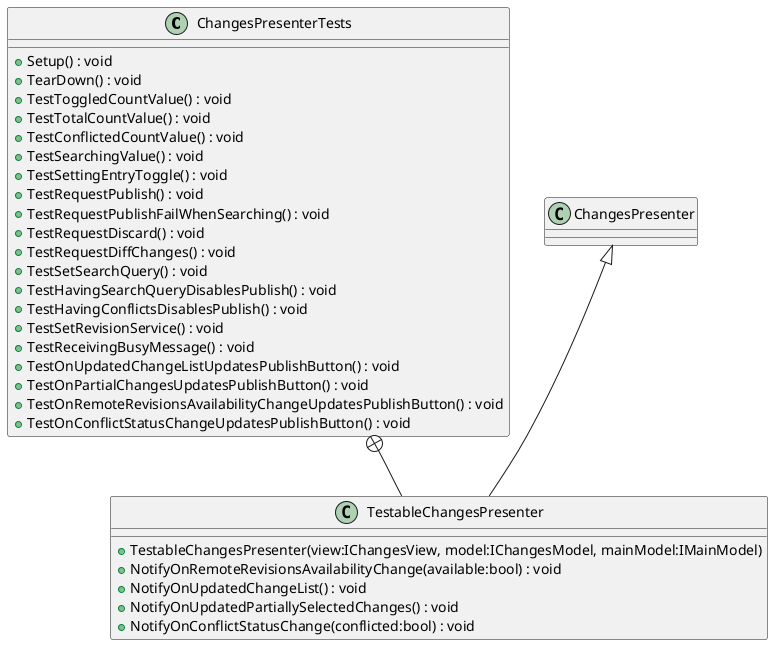 @startuml
class ChangesPresenterTests {
    + Setup() : void
    + TearDown() : void
    + TestToggledCountValue() : void
    + TestTotalCountValue() : void
    + TestConflictedCountValue() : void
    + TestSearchingValue() : void
    + TestSettingEntryToggle() : void
    + TestRequestPublish() : void
    + TestRequestPublishFailWhenSearching() : void
    + TestRequestDiscard() : void
    + TestRequestDiffChanges() : void
    + TestSetSearchQuery() : void
    + TestHavingSearchQueryDisablesPublish() : void
    + TestHavingConflictsDisablesPublish() : void
    + TestSetRevisionService() : void
    + TestReceivingBusyMessage() : void
    + TestOnUpdatedChangeListUpdatesPublishButton() : void
    + TestOnPartialChangesUpdatesPublishButton() : void
    + TestOnRemoteRevisionsAvailabilityChangeUpdatesPublishButton() : void
    + TestOnConflictStatusChangeUpdatesPublishButton() : void
}
class TestableChangesPresenter {
    + TestableChangesPresenter(view:IChangesView, model:IChangesModel, mainModel:IMainModel)
    + NotifyOnRemoteRevisionsAvailabilityChange(available:bool) : void
    + NotifyOnUpdatedChangeList() : void
    + NotifyOnUpdatedPartiallySelectedChanges() : void
    + NotifyOnConflictStatusChange(conflicted:bool) : void
}
ChangesPresenterTests +-- TestableChangesPresenter
ChangesPresenter <|-- TestableChangesPresenter
@enduml
